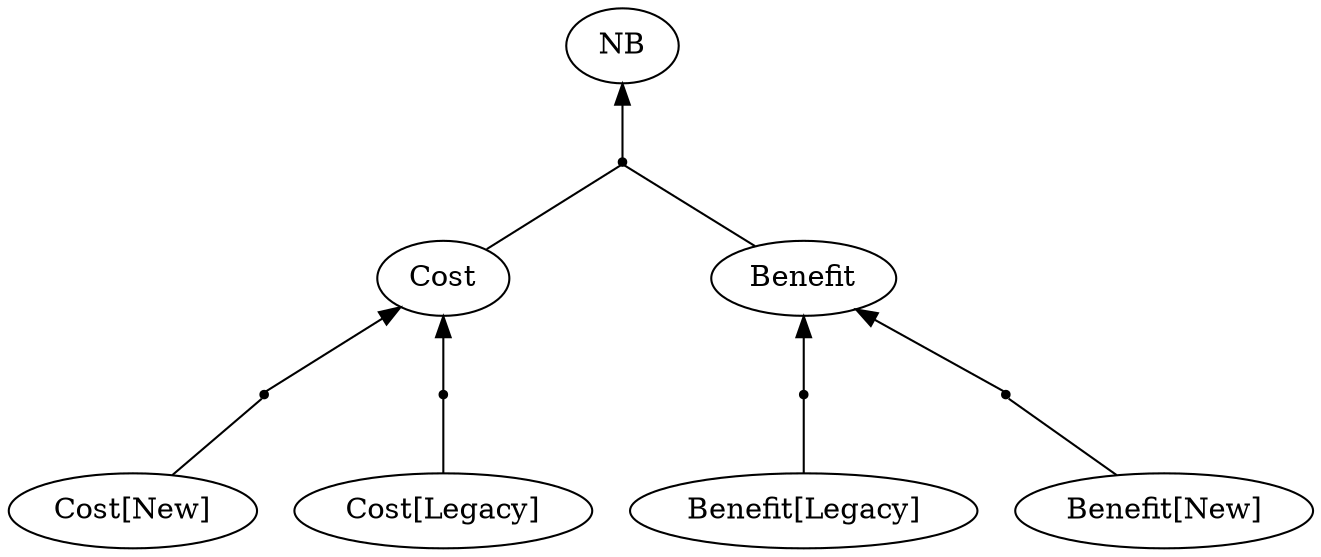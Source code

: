 digraph G { 
rankdir = BT 
AndRef0[shape = point] 
AndRef0->"Benefit"
"Benefit[New]"->AndRef0 [dir = none] 
AndRef1[shape = point] 
AndRef1->"Benefit"
"Benefit[Legacy]"->AndRef1 [dir = none] 
"Benefit" [shape = oval] 
AndRef2[shape = point] 
AndRef2->"Cost"
"Cost[New]"->AndRef2 [dir = none] 
AndRef3[shape = point] 
AndRef3->"Cost"
"Cost[Legacy]"->AndRef3 [dir = none] 
"Cost" [shape = oval] 
"NB" [shape = oval] 
AndRef4[shape = point] 
AndRef4->"NB"
"Benefit"->AndRef4 [dir = none] 
"Cost"->AndRef4 [dir = none] 
}
